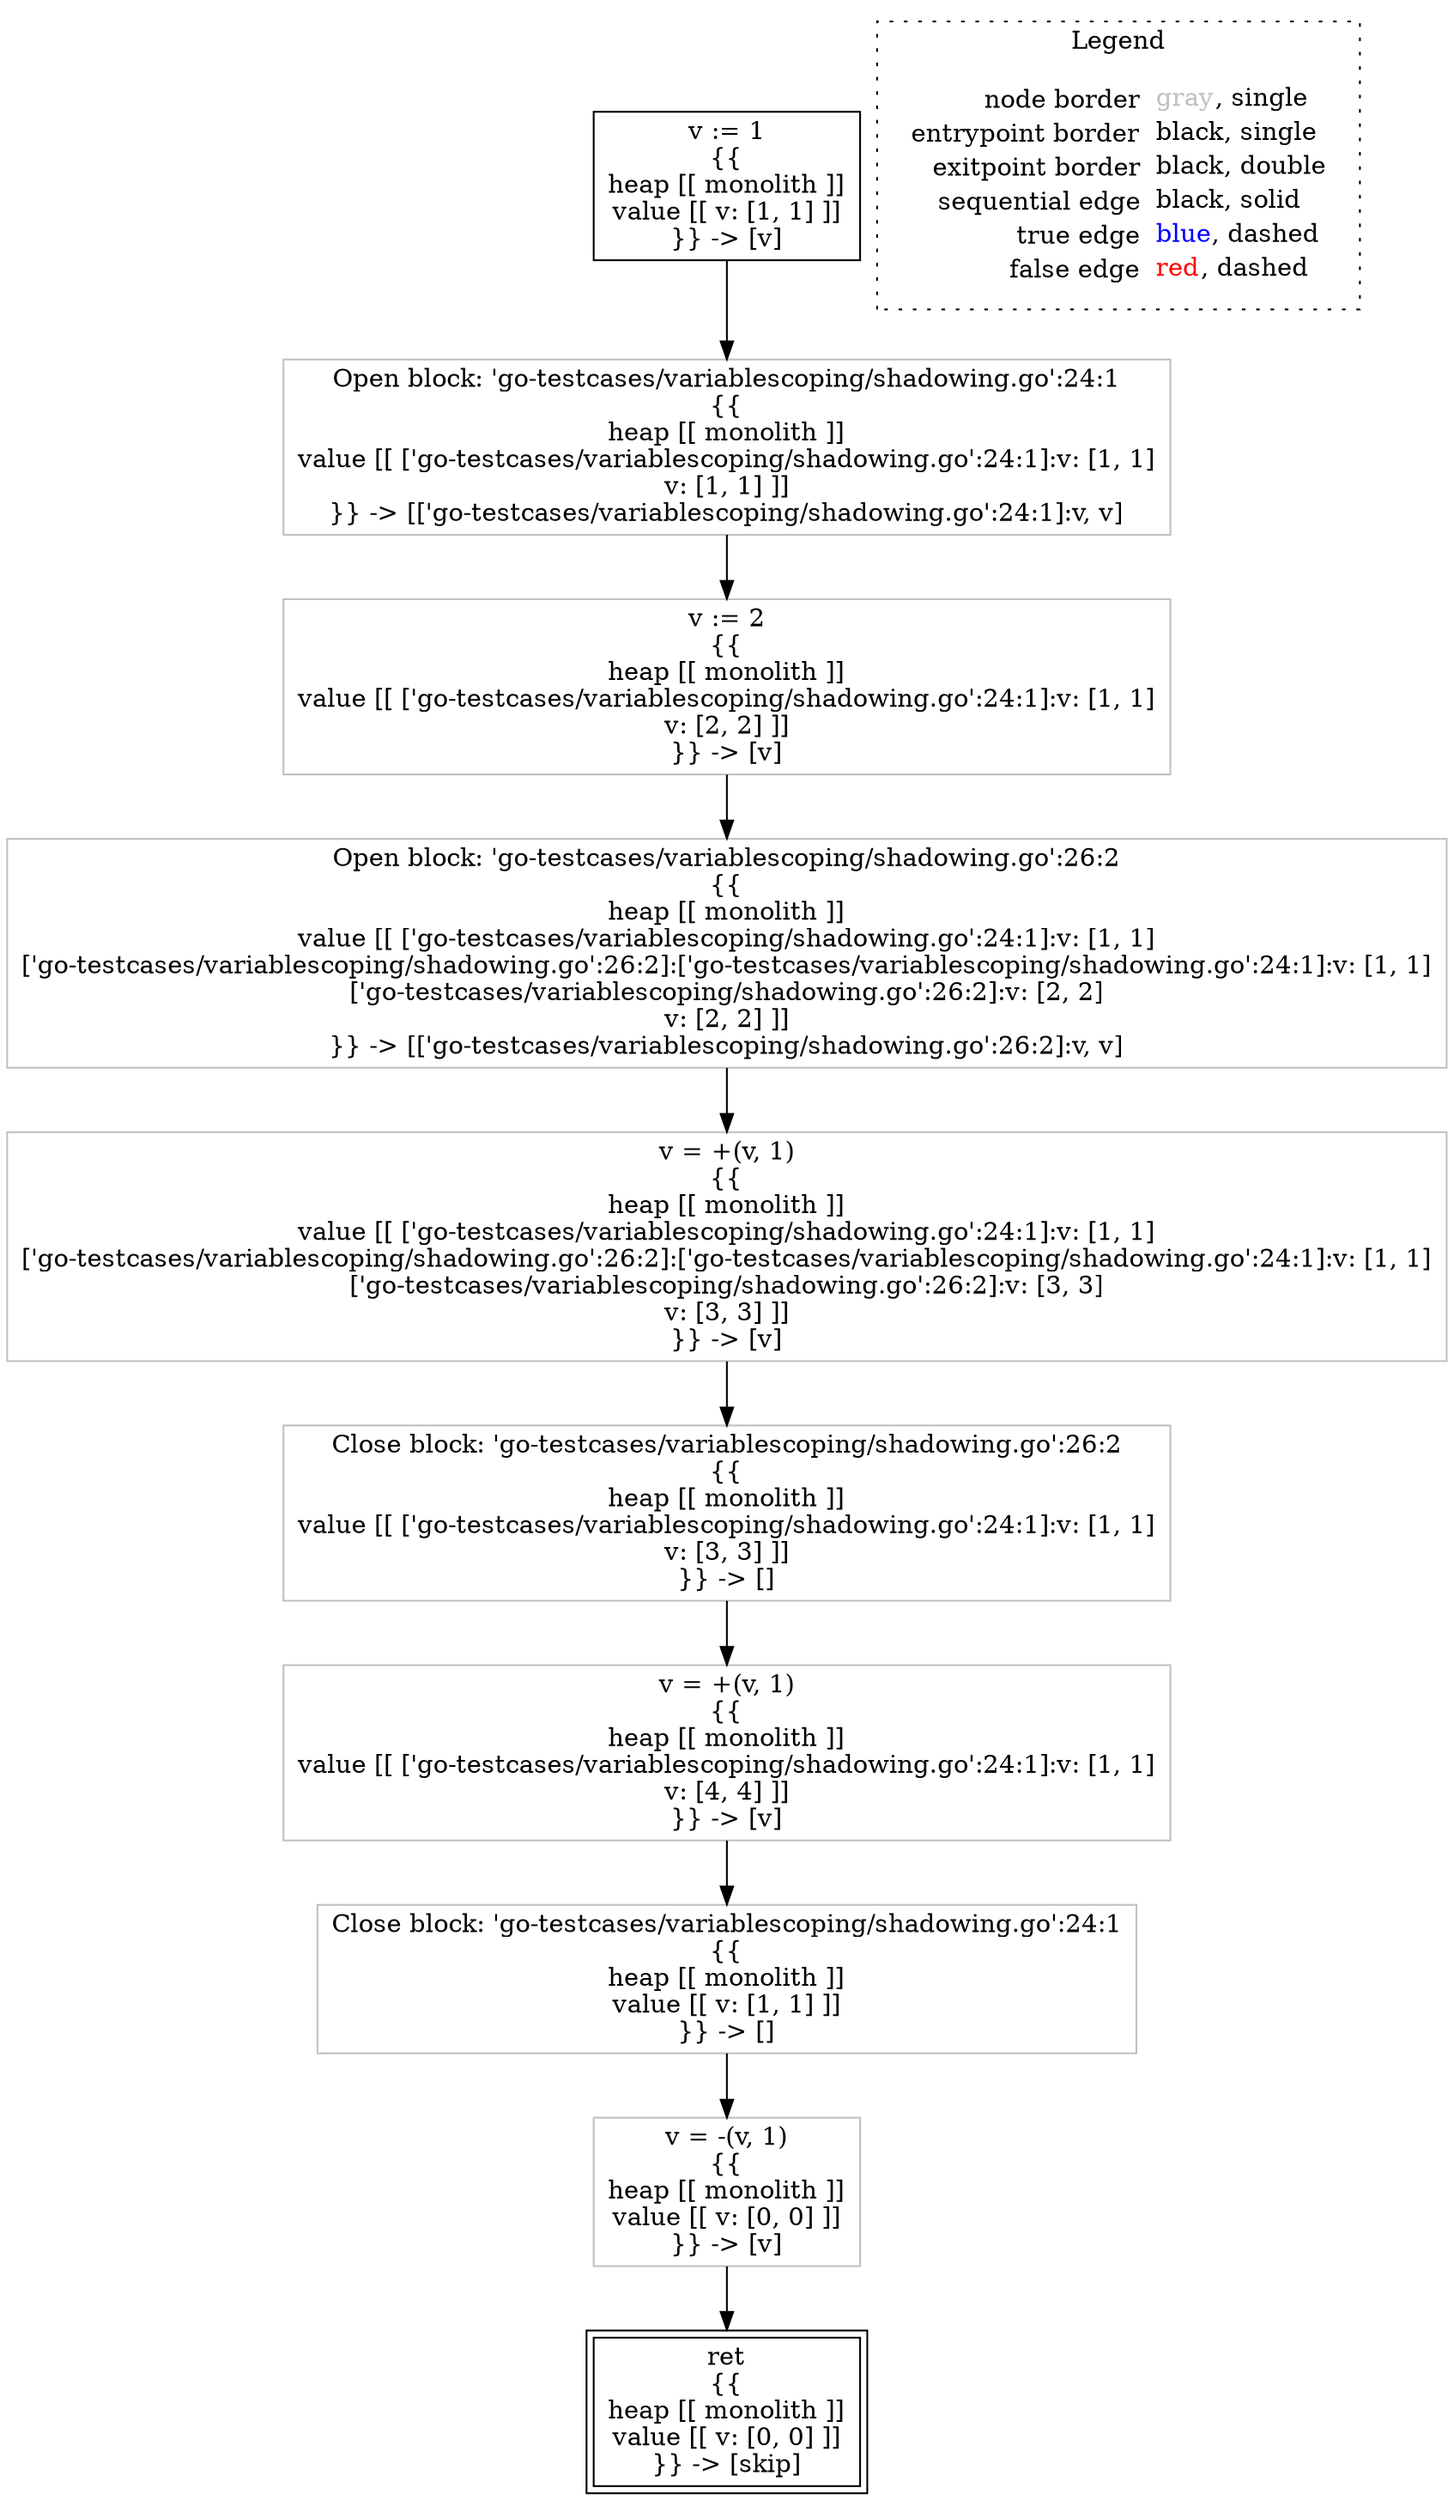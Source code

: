 digraph {
	"node0" [shape="rect",color="black",label=<v := 1<BR/>{{<BR/>heap [[ monolith ]]<BR/>value [[ v: [1, 1] ]]<BR/>}} -&gt; [v]>];
	"node1" [shape="rect",color="gray",label=<Open block: 'go-testcases/variablescoping/shadowing.go':26:2<BR/>{{<BR/>heap [[ monolith ]]<BR/>value [[ ['go-testcases/variablescoping/shadowing.go':24:1]:v: [1, 1]<BR/>['go-testcases/variablescoping/shadowing.go':26:2]:['go-testcases/variablescoping/shadowing.go':24:1]:v: [1, 1]<BR/>['go-testcases/variablescoping/shadowing.go':26:2]:v: [2, 2]<BR/>v: [2, 2] ]]<BR/>}} -&gt; [['go-testcases/variablescoping/shadowing.go':26:2]:v, v]>];
	"node2" [shape="rect",color="gray",label=<Close block: 'go-testcases/variablescoping/shadowing.go':26:2<BR/>{{<BR/>heap [[ monolith ]]<BR/>value [[ ['go-testcases/variablescoping/shadowing.go':24:1]:v: [1, 1]<BR/>v: [3, 3] ]]<BR/>}} -&gt; []>];
	"node3" [shape="rect",color="gray",label=<v = +(v, 1)<BR/>{{<BR/>heap [[ monolith ]]<BR/>value [[ ['go-testcases/variablescoping/shadowing.go':24:1]:v: [1, 1]<BR/>['go-testcases/variablescoping/shadowing.go':26:2]:['go-testcases/variablescoping/shadowing.go':24:1]:v: [1, 1]<BR/>['go-testcases/variablescoping/shadowing.go':26:2]:v: [3, 3]<BR/>v: [3, 3] ]]<BR/>}} -&gt; [v]>];
	"node4" [shape="rect",color="gray",label=<Close block: 'go-testcases/variablescoping/shadowing.go':24:1<BR/>{{<BR/>heap [[ monolith ]]<BR/>value [[ v: [1, 1] ]]<BR/>}} -&gt; []>];
	"node5" [shape="rect",color="black",peripheries="2",label=<ret<BR/>{{<BR/>heap [[ monolith ]]<BR/>value [[ v: [0, 0] ]]<BR/>}} -&gt; [skip]>];
	"node6" [shape="rect",color="gray",label=<v = +(v, 1)<BR/>{{<BR/>heap [[ monolith ]]<BR/>value [[ ['go-testcases/variablescoping/shadowing.go':24:1]:v: [1, 1]<BR/>v: [4, 4] ]]<BR/>}} -&gt; [v]>];
	"node7" [shape="rect",color="gray",label=<v := 2<BR/>{{<BR/>heap [[ monolith ]]<BR/>value [[ ['go-testcases/variablescoping/shadowing.go':24:1]:v: [1, 1]<BR/>v: [2, 2] ]]<BR/>}} -&gt; [v]>];
	"node8" [shape="rect",color="gray",label=<Open block: 'go-testcases/variablescoping/shadowing.go':24:1<BR/>{{<BR/>heap [[ monolith ]]<BR/>value [[ ['go-testcases/variablescoping/shadowing.go':24:1]:v: [1, 1]<BR/>v: [1, 1] ]]<BR/>}} -&gt; [['go-testcases/variablescoping/shadowing.go':24:1]:v, v]>];
	"node9" [shape="rect",color="gray",label=<v = -(v, 1)<BR/>{{<BR/>heap [[ monolith ]]<BR/>value [[ v: [0, 0] ]]<BR/>}} -&gt; [v]>];
	"node1" -> "node3" [color="black"];
	"node2" -> "node6" [color="black"];
	"node3" -> "node2" [color="black"];
	"node4" -> "node9" [color="black"];
	"node0" -> "node8" [color="black"];
	"node6" -> "node4" [color="black"];
	"node7" -> "node1" [color="black"];
	"node8" -> "node7" [color="black"];
	"node9" -> "node5" [color="black"];
subgraph cluster_legend {
	label="Legend";
	style=dotted;
	node [shape=plaintext];
	"legend" [label=<<table border="0" cellpadding="2" cellspacing="0" cellborder="0"><tr><td align="right">node border&nbsp;</td><td align="left"><font color="gray">gray</font>, single</td></tr><tr><td align="right">entrypoint border&nbsp;</td><td align="left"><font color="black">black</font>, single</td></tr><tr><td align="right">exitpoint border&nbsp;</td><td align="left"><font color="black">black</font>, double</td></tr><tr><td align="right">sequential edge&nbsp;</td><td align="left"><font color="black">black</font>, solid</td></tr><tr><td align="right">true edge&nbsp;</td><td align="left"><font color="blue">blue</font>, dashed</td></tr><tr><td align="right">false edge&nbsp;</td><td align="left"><font color="red">red</font>, dashed</td></tr></table>>];
}

}
